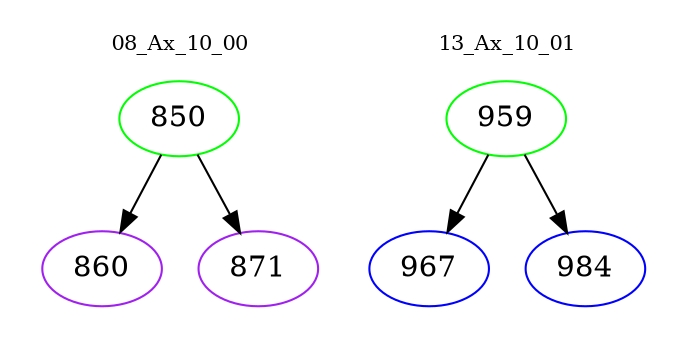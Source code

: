 digraph{
subgraph cluster_0 {
color = white
label = "08_Ax_10_00";
fontsize=10;
T0_850 [label="850", color="green"]
T0_850 -> T0_860 [color="black"]
T0_860 [label="860", color="purple"]
T0_850 -> T0_871 [color="black"]
T0_871 [label="871", color="purple"]
}
subgraph cluster_1 {
color = white
label = "13_Ax_10_01";
fontsize=10;
T1_959 [label="959", color="green"]
T1_959 -> T1_967 [color="black"]
T1_967 [label="967", color="blue"]
T1_959 -> T1_984 [color="black"]
T1_984 [label="984", color="blue"]
}
}
